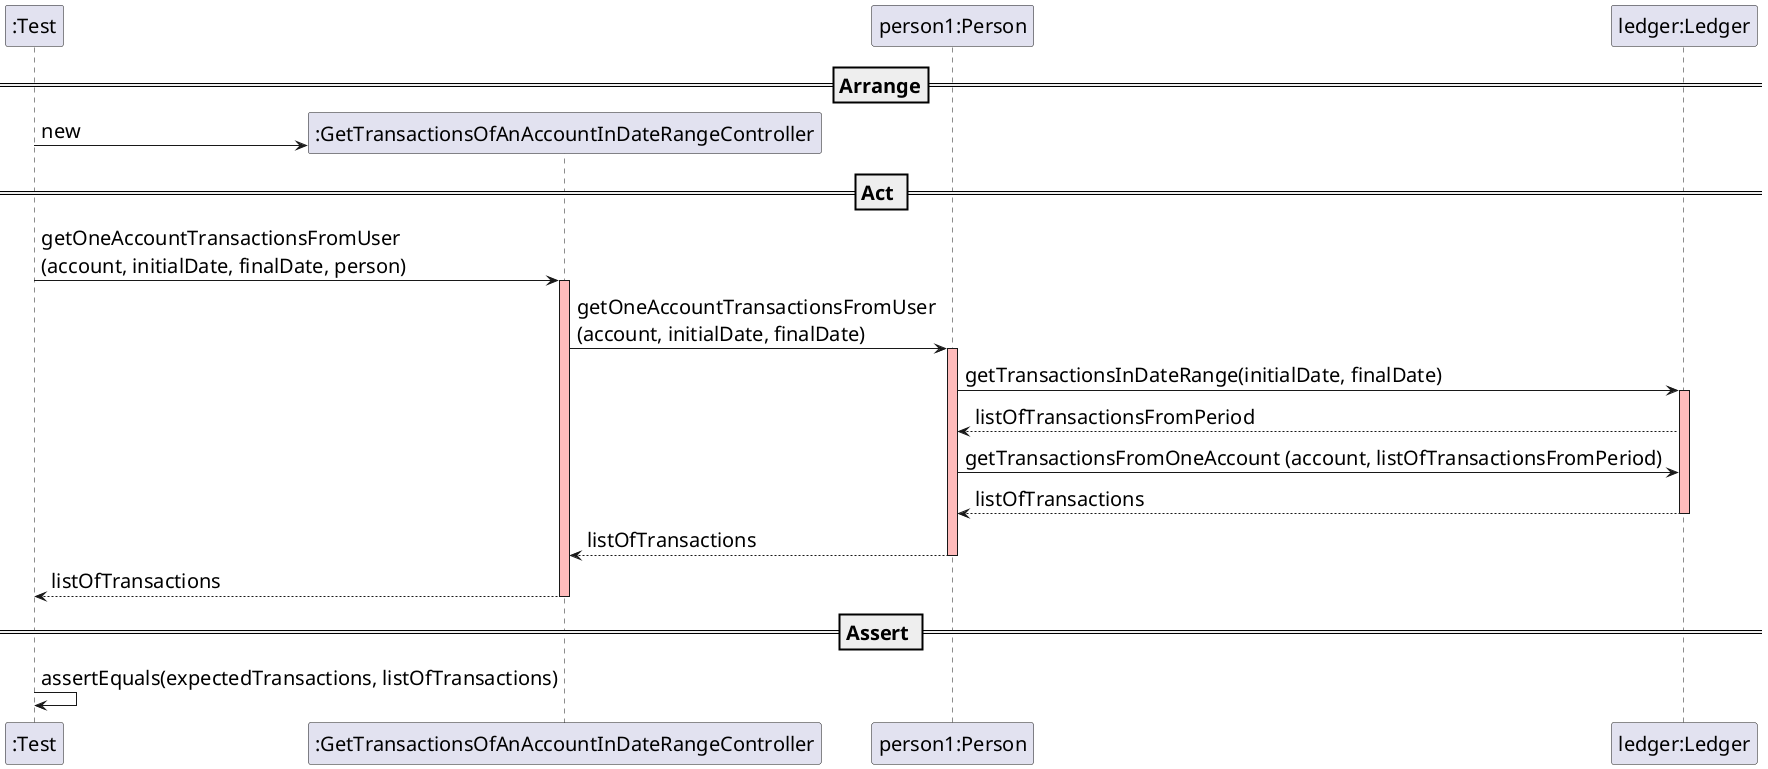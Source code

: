 @startuml

skinparam DefaultFontSize 20

create ":Test"

==Arrange==

create ":GetTransactionsOfAnAccountInDateRangeController"
":Test" -> ":GetTransactionsOfAnAccountInDateRangeController" : new

participant "person1:Person"

participant "ledger:Ledger"
deactivate "person1:Person" #FFBBBB
deactivate ":GetTransactionsOfAnAccountInDateRangeController" #FFBBBB

== Act ==

":Test" -> ":GetTransactionsOfAnAccountInDateRangeController" : getOneAccountTransactionsFromUser\n(account, initialDate, finalDate, person)
activate ":GetTransactionsOfAnAccountInDateRangeController" #FFBBBB
":GetTransactionsOfAnAccountInDateRangeController" -> "person1:Person" : getOneAccountTransactionsFromUser\n(account, initialDate, finalDate)
activate "person1:Person" #FFBBBB


"person1:Person" -> "ledger:Ledger" : getTransactionsInDateRange(initialDate, finalDate)
activate "ledger:Ledger" #FFBBBB
"ledger:Ledger" --> "person1:Person" : listOfTransactionsFromPeriod

"person1:Person" -> "ledger:Ledger" : getTransactionsFromOneAccount (account, listOfTransactionsFromPeriod)
"ledger:Ledger" --> "person1:Person" : listOfTransactions
deactivate "ledger:Ledger" #FFBBBB
"person1:Person" --> ":GetTransactionsOfAnAccountInDateRangeController" : listOfTransactions
deactivate "person1:Person" #FFBBBB
":GetTransactionsOfAnAccountInDateRangeController" --> ":Test" : listOfTransactions
deactivate ":GetTransactionsOfAnAccountInDateRangeController" #FFBBBB

== Assert ==

":Test" -> ":Test" : assertEquals(expectedTransactions, listOfTransactions)

@enduml